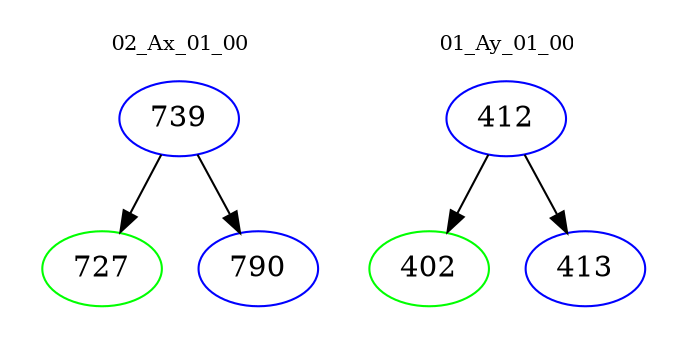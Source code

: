 digraph{
subgraph cluster_0 {
color = white
label = "02_Ax_01_00";
fontsize=10;
T0_739 [label="739", color="blue"]
T0_739 -> T0_727 [color="black"]
T0_727 [label="727", color="green"]
T0_739 -> T0_790 [color="black"]
T0_790 [label="790", color="blue"]
}
subgraph cluster_1 {
color = white
label = "01_Ay_01_00";
fontsize=10;
T1_412 [label="412", color="blue"]
T1_412 -> T1_402 [color="black"]
T1_402 [label="402", color="green"]
T1_412 -> T1_413 [color="black"]
T1_413 [label="413", color="blue"]
}
}
